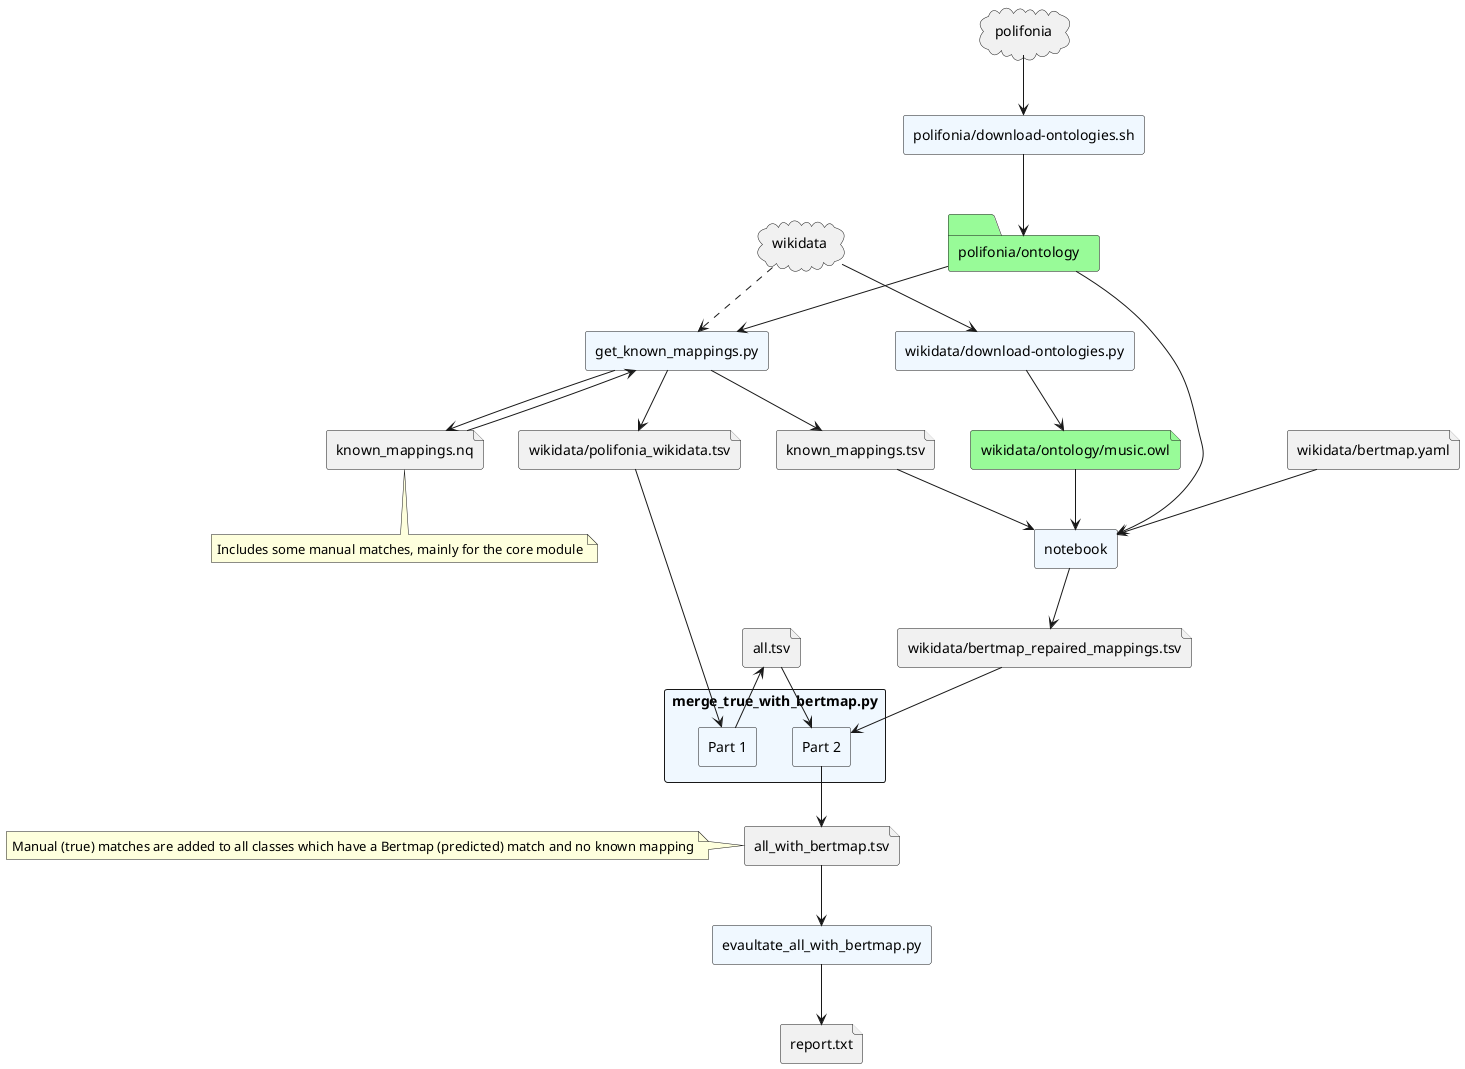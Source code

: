 @startuml flow
cloud wikidata
rectangle "wikidata/download-ontologies.py" as downwikidata #aliceblue
file "wikidata/ontology/music.owl" as musicowl #palegreen
wikidata --> downwikidata
downwikidata --> musicowl

cloud polifonia
rectangle "polifonia/download-ontologies.sh" as downpolifonia #aliceblue
folder "polifonia/ontology" as polifoniaowl #palegreen
polifonia --> downpolifonia
downpolifonia --> polifoniaowl

rectangle "get_known_mappings.py" #aliceblue
file "known_mappings.tsv"
file "wikidata/polifonia_wikidata.tsv" as polifonia_wikidata
file "known_mappings.nq"
note bottom of known_mappings.nq: Includes some manual matches, mainly for the core module
known_mappings.nq --> get_known_mappings.py
polifoniaowl --> get_known_mappings.py
wikidata ..> get_known_mappings.py
get_known_mappings.py --> known_mappings.tsv
get_known_mappings.py --> polifonia_wikidata
get_known_mappings.py --> known_mappings.nq

rectangle notebook #aliceblue
file "wikidata/bertmap.yaml" as yml
file "wikidata/bertmap_repaired_mappings.tsv" as repaired
yml --> notebook
known_mappings.tsv --> notebook
musicowl --> notebook
polifoniaowl --> notebook
notebook --> repaired

rectangle "merge_true_with_bertmap.py" #aliceblue {
rectangle "Part 1" as merge1 #aliceblue
rectangle "Part 2" as merge2 #aliceblue
}
file all.tsv
polifonia_wikidata --> merge1
merge1 --> all.tsv

file "all_with_bertmap.tsv"
note left of all_with_bertmap.tsv: Manual (true) matches are added to all classes which have a Bertmap (predicted) match and no known mapping
all.tsv --> merge2
repaired --> merge2
merge2 --> all_with_bertmap.tsv

rectangle evaultate_all_with_bertmap.py as evaluate #aliceblue
file "report.txt"
all_with_bertmap.tsv --> evaluate
evaluate --> report.txt
@enduml